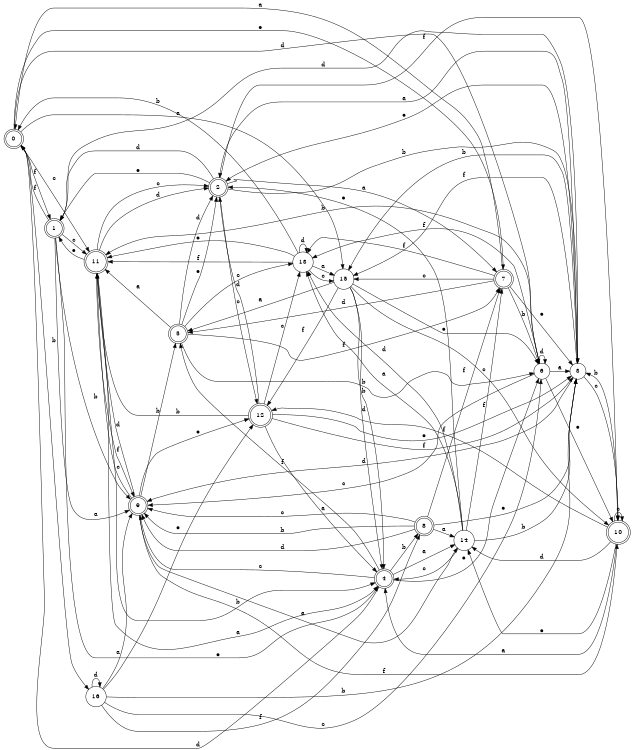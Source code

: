 digraph n14_6 {
__start0 [label="" shape="none"];

rankdir=LR;
size="8,5";

s0 [style="rounded,filled", color="black", fillcolor="white" shape="doublecircle", label="0"];
s1 [style="rounded,filled", color="black", fillcolor="white" shape="doublecircle", label="1"];
s2 [style="rounded,filled", color="black", fillcolor="white" shape="doublecircle", label="2"];
s3 [style="filled", color="black", fillcolor="white" shape="circle", label="3"];
s4 [style="rounded,filled", color="black", fillcolor="white" shape="doublecircle", label="4"];
s5 [style="rounded,filled", color="black", fillcolor="white" shape="doublecircle", label="5"];
s6 [style="filled", color="black", fillcolor="white" shape="circle", label="6"];
s7 [style="rounded,filled", color="black", fillcolor="white" shape="doublecircle", label="7"];
s8 [style="rounded,filled", color="black", fillcolor="white" shape="doublecircle", label="8"];
s9 [style="rounded,filled", color="black", fillcolor="white" shape="doublecircle", label="9"];
s10 [style="rounded,filled", color="black", fillcolor="white" shape="doublecircle", label="10"];
s11 [style="rounded,filled", color="black", fillcolor="white" shape="doublecircle", label="11"];
s12 [style="rounded,filled", color="black", fillcolor="white" shape="doublecircle", label="12"];
s13 [style="filled", color="black", fillcolor="white" shape="circle", label="13"];
s14 [style="filled", color="black", fillcolor="white" shape="circle", label="14"];
s15 [style="filled", color="black", fillcolor="white" shape="circle", label="15"];
s16 [style="filled", color="black", fillcolor="white" shape="circle", label="16"];
s0 -> s15 [label="a"];
s0 -> s16 [label="b"];
s0 -> s11 [label="c"];
s0 -> s6 [label="d"];
s0 -> s7 [label="e"];
s0 -> s1 [label="f"];
s1 -> s9 [label="a"];
s1 -> s9 [label="b"];
s1 -> s11 [label="c"];
s1 -> s3 [label="d"];
s1 -> s4 [label="e"];
s1 -> s0 [label="f"];
s2 -> s7 [label="a"];
s2 -> s3 [label="b"];
s2 -> s12 [label="c"];
s2 -> s1 [label="d"];
s2 -> s1 [label="e"];
s2 -> s10 [label="f"];
s3 -> s2 [label="a"];
s3 -> s15 [label="b"];
s3 -> s10 [label="c"];
s3 -> s9 [label="d"];
s3 -> s2 [label="e"];
s3 -> s15 [label="f"];
s4 -> s14 [label="a"];
s4 -> s8 [label="b"];
s4 -> s9 [label="c"];
s4 -> s0 [label="d"];
s4 -> s6 [label="e"];
s4 -> s5 [label="f"];
s5 -> s11 [label="a"];
s5 -> s6 [label="b"];
s5 -> s13 [label="c"];
s5 -> s2 [label="d"];
s5 -> s2 [label="e"];
s5 -> s7 [label="f"];
s6 -> s3 [label="a"];
s6 -> s11 [label="b"];
s6 -> s9 [label="c"];
s6 -> s6 [label="d"];
s6 -> s10 [label="e"];
s6 -> s13 [label="f"];
s7 -> s0 [label="a"];
s7 -> s6 [label="b"];
s7 -> s15 [label="c"];
s7 -> s5 [label="d"];
s7 -> s3 [label="e"];
s7 -> s13 [label="f"];
s8 -> s14 [label="a"];
s8 -> s9 [label="b"];
s8 -> s9 [label="c"];
s8 -> s9 [label="d"];
s8 -> s3 [label="e"];
s8 -> s7 [label="f"];
s9 -> s14 [label="a"];
s9 -> s5 [label="b"];
s9 -> s11 [label="c"];
s9 -> s11 [label="d"];
s9 -> s12 [label="e"];
s9 -> s10 [label="f"];
s10 -> s4 [label="a"];
s10 -> s3 [label="b"];
s10 -> s10 [label="c"];
s10 -> s14 [label="d"];
s10 -> s14 [label="e"];
s10 -> s12 [label="f"];
s11 -> s4 [label="a"];
s11 -> s4 [label="b"];
s11 -> s2 [label="c"];
s11 -> s2 [label="d"];
s11 -> s1 [label="e"];
s11 -> s9 [label="f"];
s12 -> s4 [label="a"];
s12 -> s11 [label="b"];
s12 -> s13 [label="c"];
s12 -> s2 [label="d"];
s12 -> s3 [label="e"];
s12 -> s3 [label="f"];
s13 -> s15 [label="a"];
s13 -> s0 [label="b"];
s13 -> s15 [label="c"];
s13 -> s13 [label="d"];
s13 -> s11 [label="e"];
s13 -> s11 [label="f"];
s14 -> s13 [label="a"];
s14 -> s3 [label="b"];
s14 -> s4 [label="c"];
s14 -> s13 [label="d"];
s14 -> s2 [label="e"];
s14 -> s7 [label="f"];
s15 -> s5 [label="a"];
s15 -> s4 [label="b"];
s15 -> s10 [label="c"];
s15 -> s4 [label="d"];
s15 -> s6 [label="e"];
s15 -> s12 [label="f"];
s16 -> s9 [label="a"];
s16 -> s3 [label="b"];
s16 -> s6 [label="c"];
s16 -> s16 [label="d"];
s16 -> s12 [label="e"];
s16 -> s8 [label="f"];

}